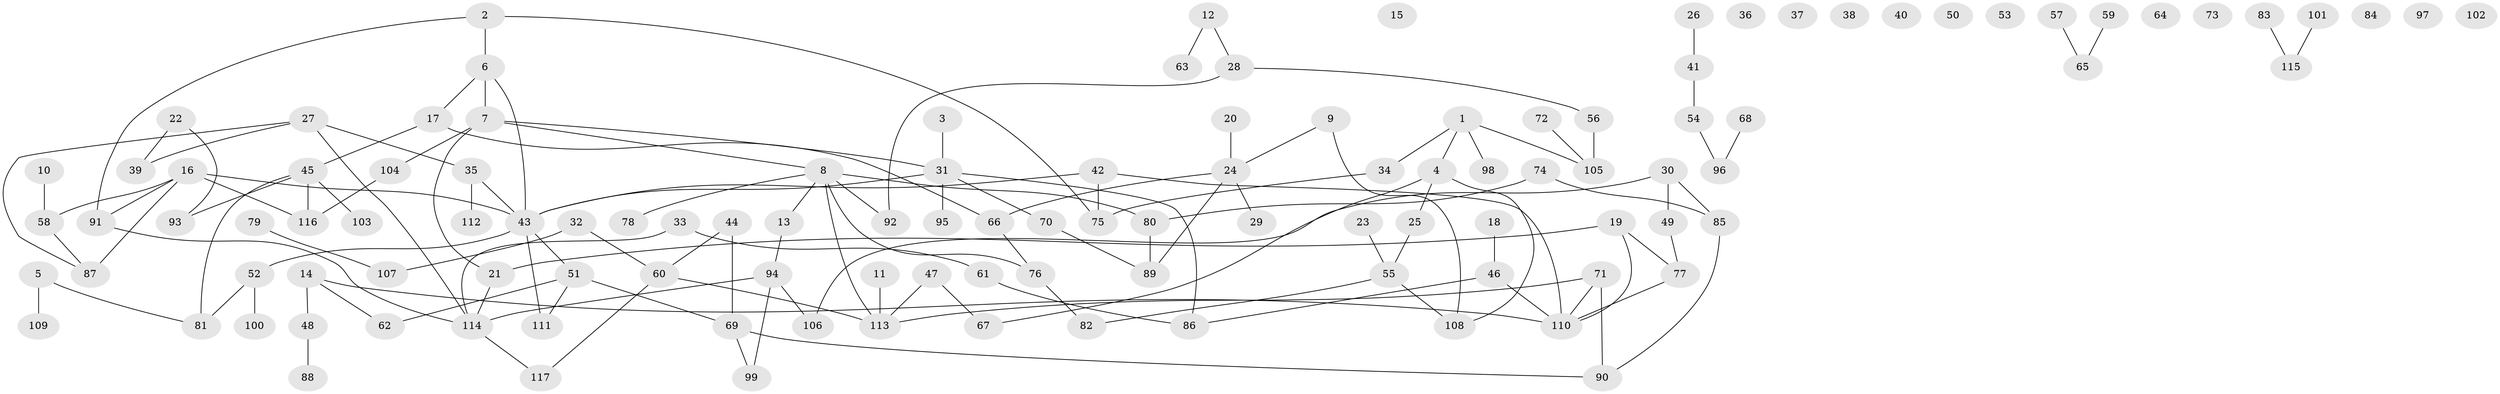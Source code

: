 // coarse degree distribution, {1: 0.24691358024691357, 2: 0.25925925925925924, 0: 0.14814814814814814, 5: 0.04938271604938271, 3: 0.16049382716049382, 4: 0.08641975308641975, 8: 0.012345679012345678, 6: 0.024691358024691357, 9: 0.012345679012345678}
// Generated by graph-tools (version 1.1) at 2025/44/03/04/25 21:44:02]
// undirected, 117 vertices, 135 edges
graph export_dot {
graph [start="1"]
  node [color=gray90,style=filled];
  1;
  2;
  3;
  4;
  5;
  6;
  7;
  8;
  9;
  10;
  11;
  12;
  13;
  14;
  15;
  16;
  17;
  18;
  19;
  20;
  21;
  22;
  23;
  24;
  25;
  26;
  27;
  28;
  29;
  30;
  31;
  32;
  33;
  34;
  35;
  36;
  37;
  38;
  39;
  40;
  41;
  42;
  43;
  44;
  45;
  46;
  47;
  48;
  49;
  50;
  51;
  52;
  53;
  54;
  55;
  56;
  57;
  58;
  59;
  60;
  61;
  62;
  63;
  64;
  65;
  66;
  67;
  68;
  69;
  70;
  71;
  72;
  73;
  74;
  75;
  76;
  77;
  78;
  79;
  80;
  81;
  82;
  83;
  84;
  85;
  86;
  87;
  88;
  89;
  90;
  91;
  92;
  93;
  94;
  95;
  96;
  97;
  98;
  99;
  100;
  101;
  102;
  103;
  104;
  105;
  106;
  107;
  108;
  109;
  110;
  111;
  112;
  113;
  114;
  115;
  116;
  117;
  1 -- 4;
  1 -- 34;
  1 -- 98;
  1 -- 105;
  2 -- 6;
  2 -- 75;
  2 -- 91;
  3 -- 31;
  4 -- 25;
  4 -- 67;
  4 -- 108;
  5 -- 81;
  5 -- 109;
  6 -- 7;
  6 -- 17;
  6 -- 43;
  7 -- 8;
  7 -- 21;
  7 -- 31;
  7 -- 104;
  8 -- 13;
  8 -- 76;
  8 -- 78;
  8 -- 80;
  8 -- 92;
  8 -- 113;
  9 -- 24;
  9 -- 108;
  10 -- 58;
  11 -- 113;
  12 -- 28;
  12 -- 63;
  13 -- 94;
  14 -- 48;
  14 -- 62;
  14 -- 110;
  16 -- 43;
  16 -- 58;
  16 -- 87;
  16 -- 91;
  16 -- 116;
  17 -- 45;
  17 -- 66;
  18 -- 46;
  19 -- 21;
  19 -- 77;
  19 -- 110;
  20 -- 24;
  21 -- 114;
  22 -- 39;
  22 -- 93;
  23 -- 55;
  24 -- 29;
  24 -- 66;
  24 -- 89;
  25 -- 55;
  26 -- 41;
  27 -- 35;
  27 -- 39;
  27 -- 87;
  27 -- 114;
  28 -- 56;
  28 -- 92;
  30 -- 49;
  30 -- 85;
  30 -- 106;
  31 -- 43;
  31 -- 70;
  31 -- 86;
  31 -- 95;
  32 -- 60;
  32 -- 107;
  33 -- 61;
  33 -- 114;
  34 -- 75;
  35 -- 43;
  35 -- 112;
  41 -- 54;
  42 -- 43;
  42 -- 75;
  42 -- 110;
  43 -- 51;
  43 -- 52;
  43 -- 111;
  44 -- 60;
  44 -- 69;
  45 -- 81;
  45 -- 93;
  45 -- 103;
  45 -- 116;
  46 -- 86;
  46 -- 110;
  47 -- 67;
  47 -- 113;
  48 -- 88;
  49 -- 77;
  51 -- 62;
  51 -- 69;
  51 -- 111;
  52 -- 81;
  52 -- 100;
  54 -- 96;
  55 -- 82;
  55 -- 108;
  56 -- 105;
  57 -- 65;
  58 -- 87;
  59 -- 65;
  60 -- 113;
  60 -- 117;
  61 -- 86;
  66 -- 76;
  68 -- 96;
  69 -- 90;
  69 -- 99;
  70 -- 89;
  71 -- 90;
  71 -- 110;
  71 -- 113;
  72 -- 105;
  74 -- 80;
  74 -- 85;
  76 -- 82;
  77 -- 110;
  79 -- 107;
  80 -- 89;
  83 -- 115;
  85 -- 90;
  91 -- 114;
  94 -- 99;
  94 -- 106;
  94 -- 114;
  101 -- 115;
  104 -- 116;
  114 -- 117;
}
